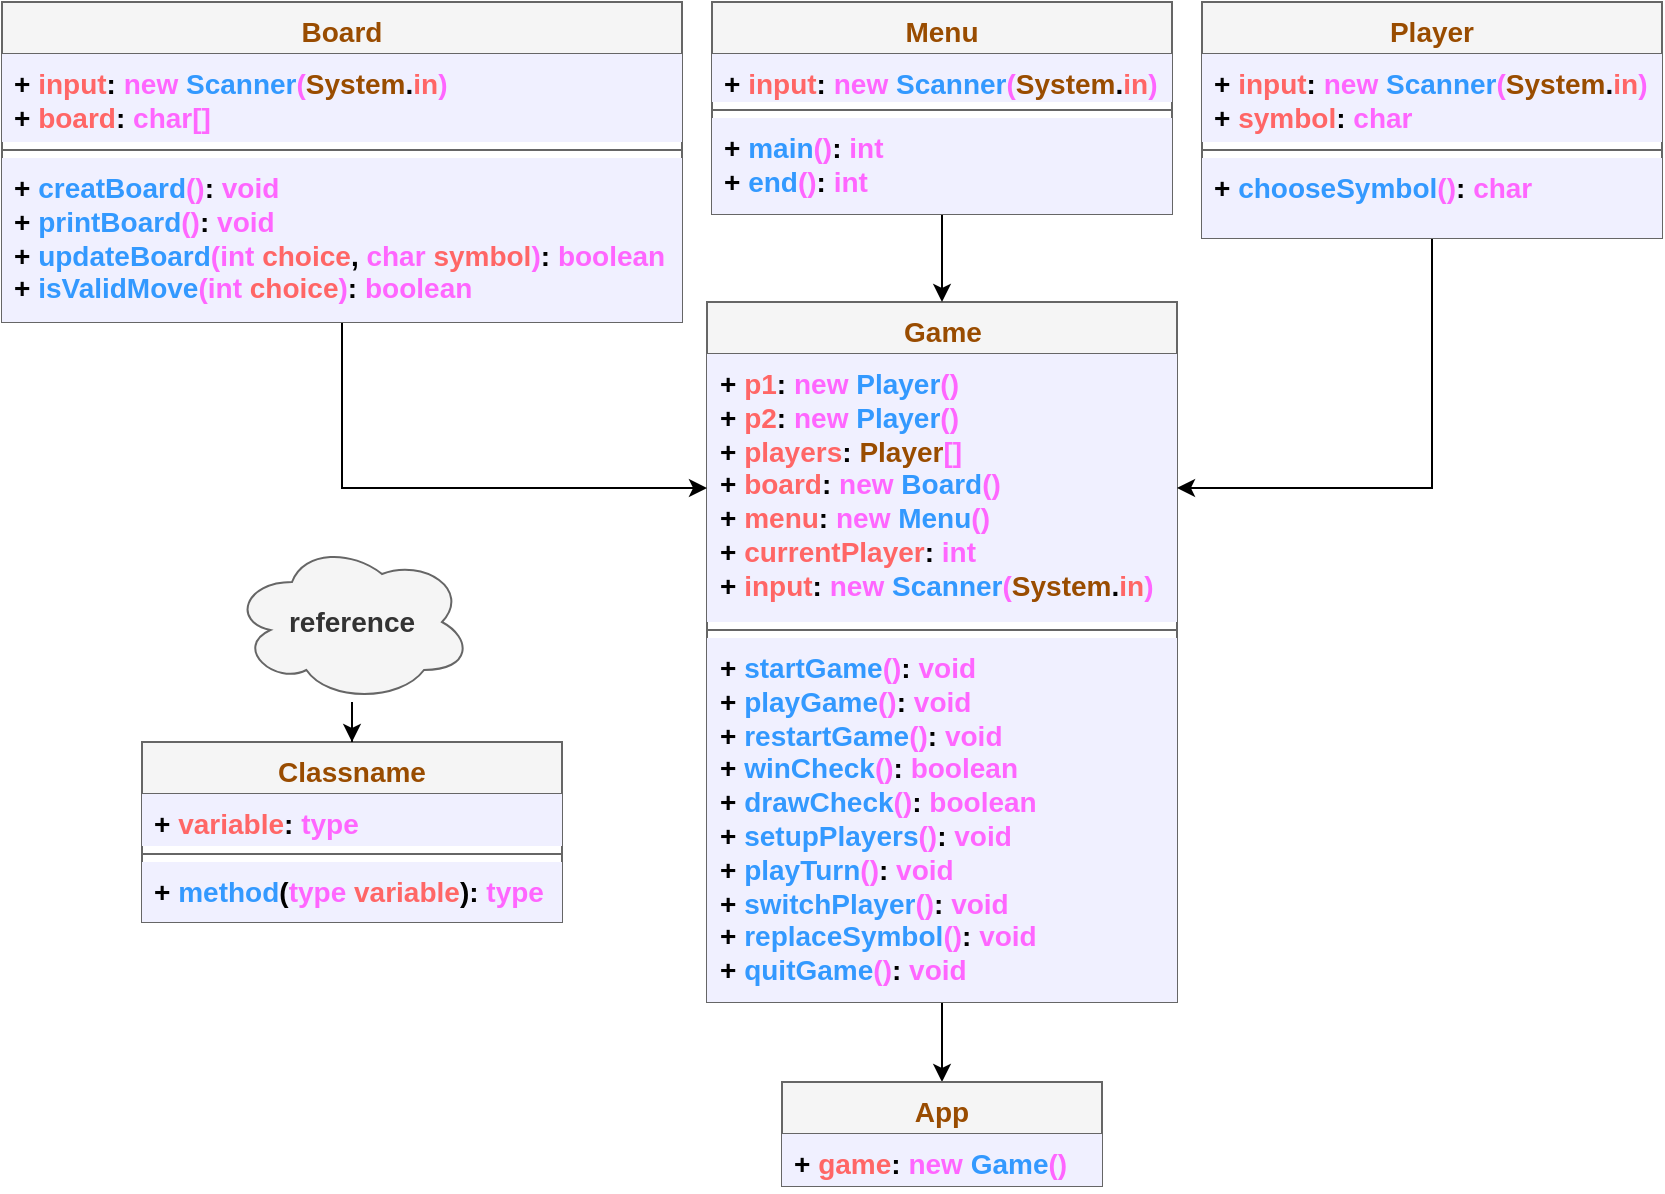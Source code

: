 <mxfile version="22.1.22" type="device">
  <diagram name="Page-1" id="a42Eoc-AafqjaAf5U3-a">
    <mxGraphModel dx="1434" dy="760" grid="0" gridSize="10" guides="1" tooltips="1" connect="1" arrows="0" fold="1" page="1" pageScale="1" pageWidth="850" pageHeight="1100" math="0" shadow="0">
      <root>
        <mxCell id="0" />
        <mxCell id="1" parent="0" />
        <mxCell id="S4vUaSuUnJQv5ix_hzEw-2" style="edgeStyle=orthogonalEdgeStyle;rounded=0;orthogonalLoop=1;jettySize=auto;html=1;entryX=0.5;entryY=0;entryDx=0;entryDy=0;" edge="1" parent="1" source="vW7yDzaxRk5QL2KZw14A-1" target="htbF6r0bUjx_aSBGoz69-17">
          <mxGeometry relative="1" as="geometry" />
        </mxCell>
        <mxCell id="vW7yDzaxRk5QL2KZw14A-1" value="&lt;font color=&quot;#994c00&quot; style=&quot;font-size: 14px;&quot;&gt;Game&lt;/font&gt;" style="swimlane;fontStyle=1;align=center;verticalAlign=top;childLayout=stackLayout;horizontal=1;startSize=26;horizontalStack=0;resizeParent=1;resizeParentMax=0;resizeLast=0;collapsible=1;marginBottom=0;whiteSpace=wrap;html=1;fillColor=#f5f5f5;fontColor=#333333;strokeColor=#666666;" parent="1" vertex="1">
          <mxGeometry x="372.5" y="150" width="235" height="350" as="geometry" />
        </mxCell>
        <mxCell id="vW7yDzaxRk5QL2KZw14A-2" value="&lt;font style=&quot;font-size: 14px;&quot;&gt;&lt;b style=&quot;&quot;&gt;+&lt;font color=&quot;#ff6666&quot;&gt; p1&lt;/font&gt;:&lt;font color=&quot;#ff6666&quot;&gt;&amp;nbsp;&lt;/font&gt;&lt;/b&gt;&lt;b style=&quot;border-color: var(--border-color);&quot;&gt;&lt;font style=&quot;border-color: var(--border-color);&quot; color=&quot;#ff66ff&quot;&gt;new&amp;nbsp;&lt;/font&gt;&lt;/b&gt;&lt;b style=&quot;&quot;&gt;&lt;font color=&quot;#3399ff&quot;&gt;Player&lt;/font&gt;&lt;font color=&quot;#ff66ff&quot;&gt;()&lt;/font&gt;&lt;br&gt;+&lt;font color=&quot;#ff6666&quot;&gt; p2&lt;/font&gt;:&amp;nbsp;&lt;/b&gt;&lt;b style=&quot;border-color: var(--border-color);&quot;&gt;&lt;font style=&quot;border-color: var(--border-color);&quot; color=&quot;#ff66ff&quot;&gt;new&amp;nbsp;&lt;/font&gt;&lt;/b&gt;&lt;b style=&quot;&quot;&gt;&lt;font color=&quot;#3399ff&quot;&gt;Player&lt;/font&gt;&lt;font color=&quot;#ff66ff&quot;&gt;()&lt;/font&gt;&lt;br&gt;+ &lt;font color=&quot;#ff6666&quot;&gt;players&lt;/font&gt;:&lt;font color=&quot;#ff6666&quot;&gt; &lt;/font&gt;&lt;font color=&quot;#994c00&quot;&gt;Player&lt;/font&gt;&lt;font color=&quot;#ff66ff&quot;&gt;[]&lt;/font&gt;&lt;br&gt;+ &lt;font color=&quot;#ff6666&quot;&gt;board&lt;/font&gt;:&amp;nbsp;&lt;/b&gt;&lt;b style=&quot;border-color: var(--border-color);&quot;&gt;&lt;font style=&quot;border-color: var(--border-color);&quot; color=&quot;#ff66ff&quot;&gt;new&amp;nbsp;&lt;/font&gt;&lt;/b&gt;&lt;b style=&quot;&quot;&gt;&lt;font color=&quot;#3399ff&quot;&gt;Board&lt;/font&gt;&lt;font color=&quot;#ff66ff&quot;&gt;()&lt;/font&gt;&lt;br&gt;+ &lt;font color=&quot;#ff6666&quot;&gt;menu&lt;/font&gt;:&amp;nbsp;&lt;/b&gt;&lt;b style=&quot;border-color: var(--border-color);&quot;&gt;&lt;font style=&quot;border-color: var(--border-color);&quot; color=&quot;#ff66ff&quot;&gt;new&amp;nbsp;&lt;/font&gt;&lt;/b&gt;&lt;b style=&quot;&quot;&gt;&lt;font color=&quot;#3399ff&quot;&gt;Menu&lt;/font&gt;&lt;font color=&quot;#ff66ff&quot;&gt;()&lt;/font&gt;&lt;br&gt;+ &lt;font color=&quot;#ff6666&quot;&gt;currentPlayer&lt;/font&gt;:&lt;font color=&quot;#ff6666&quot;&gt; &lt;/font&gt;&lt;font color=&quot;#ff66ff&quot;&gt;int&lt;/font&gt;&lt;br&gt;&lt;/b&gt;&lt;b style=&quot;border-color: var(--border-color);&quot;&gt;+&amp;nbsp;&lt;font style=&quot;border-color: var(--border-color);&quot; color=&quot;#ff6666&quot;&gt;input&lt;/font&gt;:&amp;nbsp;&lt;b style=&quot;border-color: var(--border-color);&quot;&gt;&lt;font style=&quot;border-color: var(--border-color);&quot; color=&quot;#ff66ff&quot;&gt;new&amp;nbsp;&lt;/font&gt;&lt;/b&gt;&lt;font style=&quot;border-color: var(--border-color);&quot; color=&quot;#3399ff&quot;&gt;Scanner&lt;/font&gt;&lt;font style=&quot;border-color: var(--border-color);&quot; color=&quot;#ff66ff&quot;&gt;(&lt;/font&gt;&lt;font style=&quot;border-color: var(--border-color);&quot; color=&quot;#994c00&quot;&gt;System&lt;/font&gt;.&lt;font style=&quot;border-color: var(--border-color);&quot; color=&quot;#ff6666&quot;&gt;in&lt;/font&gt;&lt;font style=&quot;border-color: var(--border-color);&quot; color=&quot;#ff66ff&quot;&gt;)&lt;/font&gt;&lt;/b&gt;&lt;b style=&quot;&quot;&gt;&lt;br&gt;&lt;/b&gt;&lt;/font&gt;" style="text;strokeColor=none;fillColor=#F0F0FF;align=left;verticalAlign=top;spacingLeft=4;spacingRight=4;overflow=hidden;rotatable=0;points=[[0,0.5],[1,0.5]];portConstraint=eastwest;whiteSpace=wrap;html=1;" parent="vW7yDzaxRk5QL2KZw14A-1" vertex="1">
          <mxGeometry y="26" width="235" height="134" as="geometry" />
        </mxCell>
        <mxCell id="vW7yDzaxRk5QL2KZw14A-3" value="" style="line;strokeWidth=1;fillColor=none;align=left;verticalAlign=middle;spacingTop=-1;spacingLeft=3;spacingRight=3;rotatable=0;labelPosition=right;points=[];portConstraint=eastwest;strokeColor=inherit;" parent="vW7yDzaxRk5QL2KZw14A-1" vertex="1">
          <mxGeometry y="160" width="235" height="8" as="geometry" />
        </mxCell>
        <mxCell id="vW7yDzaxRk5QL2KZw14A-4" value="&lt;font style=&quot;font-size: 14px;&quot;&gt;&lt;b style=&quot;border-color: var(--border-color);&quot;&gt;+&amp;nbsp;&lt;font style=&quot;border-color: var(--border-color);&quot; color=&quot;#3399ff&quot;&gt;startGame&lt;/font&gt;&lt;font style=&quot;border-color: var(--border-color);&quot; color=&quot;#ff66ff&quot;&gt;()&lt;/font&gt;:&amp;nbsp;&lt;font style=&quot;border-color: var(--border-color);&quot; color=&quot;#ff66ff&quot;&gt;void&lt;/font&gt;&lt;/b&gt;&lt;b&gt;&lt;br&gt;&lt;/b&gt;&lt;b style=&quot;border-color: var(--border-color);&quot;&gt;+&amp;nbsp;&lt;font style=&quot;border-color: var(--border-color);&quot; color=&quot;#3399ff&quot;&gt;playGame&lt;/font&gt;&lt;font style=&quot;border-color: var(--border-color);&quot; color=&quot;#ff66ff&quot;&gt;()&lt;/font&gt;:&amp;nbsp;&lt;font style=&quot;border-color: var(--border-color);&quot; color=&quot;#ff66ff&quot;&gt;void&lt;/font&gt;&lt;/b&gt;&lt;b&gt;&lt;br&gt;&lt;/b&gt;&lt;b style=&quot;border-color: var(--border-color);&quot;&gt;+&amp;nbsp;&lt;font style=&quot;border-color: var(--border-color);&quot; color=&quot;#3399ff&quot;&gt;restartGame&lt;/font&gt;&lt;font style=&quot;border-color: var(--border-color);&quot; color=&quot;#ff66ff&quot;&gt;()&lt;/font&gt;:&amp;nbsp;&lt;font style=&quot;border-color: var(--border-color);&quot; color=&quot;#ff66ff&quot;&gt;void&lt;/font&gt;&lt;/b&gt;&lt;b&gt;&lt;br&gt;&lt;/b&gt;&lt;b style=&quot;border-color: var(--border-color);&quot;&gt;+&amp;nbsp;&lt;font style=&quot;border-color: var(--border-color);&quot; color=&quot;#3399ff&quot;&gt;winCheck&lt;/font&gt;&lt;font style=&quot;border-color: var(--border-color);&quot; color=&quot;#ff66ff&quot;&gt;()&lt;/font&gt;:&amp;nbsp;&lt;font style=&quot;border-color: var(--border-color);&quot; color=&quot;#ff66ff&quot;&gt;boolean&lt;/font&gt;&lt;/b&gt;&lt;b&gt;&lt;br&gt;&lt;/b&gt;&lt;b style=&quot;border-color: var(--border-color);&quot;&gt;+&amp;nbsp;&lt;font style=&quot;border-color: var(--border-color);&quot; color=&quot;#3399ff&quot;&gt;drawCheck&lt;/font&gt;&lt;font style=&quot;border-color: var(--border-color);&quot; color=&quot;#ff66ff&quot;&gt;()&lt;/font&gt;:&amp;nbsp;&lt;font style=&quot;border-color: var(--border-color);&quot; color=&quot;#ff66ff&quot;&gt;boolean&lt;/font&gt;&lt;/b&gt;&lt;b&gt;&lt;br&gt;&lt;/b&gt;&lt;b style=&quot;border-color: var(--border-color);&quot;&gt;+&amp;nbsp;&lt;font style=&quot;border-color: var(--border-color);&quot; color=&quot;#3399ff&quot;&gt;setupPlayers&lt;/font&gt;&lt;font style=&quot;border-color: var(--border-color);&quot; color=&quot;#ff66ff&quot;&gt;()&lt;/font&gt;:&amp;nbsp;&lt;font style=&quot;border-color: var(--border-color);&quot; color=&quot;#ff66ff&quot;&gt;void&lt;/font&gt;&lt;/b&gt;&lt;b&gt;&lt;br&gt;&lt;/b&gt;&lt;b style=&quot;border-color: var(--border-color);&quot;&gt;+ &lt;font color=&quot;#3399ff&quot;&gt;playTurn&lt;/font&gt;&lt;font style=&quot;border-color: var(--border-color);&quot; color=&quot;#ff66ff&quot;&gt;()&lt;/font&gt;:&amp;nbsp;&lt;font style=&quot;border-color: var(--border-color);&quot; color=&quot;#ff66ff&quot;&gt;void&lt;/font&gt;&lt;/b&gt;&lt;b&gt;&lt;br&gt;&lt;/b&gt;&lt;b style=&quot;border-color: var(--border-color);&quot;&gt;+&amp;nbsp;&lt;font style=&quot;border-color: var(--border-color);&quot; color=&quot;#3399ff&quot;&gt;switchPlayer&lt;/font&gt;&lt;font style=&quot;border-color: var(--border-color);&quot; color=&quot;#ff66ff&quot;&gt;()&lt;/font&gt;:&amp;nbsp;&lt;font style=&quot;border-color: var(--border-color);&quot; color=&quot;#ff66ff&quot;&gt;void&lt;/font&gt;&lt;/b&gt;&lt;b&gt;&lt;br&gt;&lt;/b&gt;&lt;b style=&quot;border-color: var(--border-color);&quot;&gt;+&amp;nbsp;&lt;font style=&quot;border-color: var(--border-color);&quot; color=&quot;#3399ff&quot;&gt;replaceSymbol&lt;/font&gt;&lt;font style=&quot;border-color: var(--border-color);&quot; color=&quot;#ff66ff&quot;&gt;()&lt;/font&gt;:&amp;nbsp;&lt;font style=&quot;border-color: var(--border-color);&quot; color=&quot;#ff66ff&quot;&gt;void&lt;/font&gt;&lt;/b&gt;&lt;b&gt;&lt;br&gt;&lt;/b&gt;&lt;b style=&quot;border-color: var(--border-color);&quot;&gt;+&amp;nbsp;&lt;font style=&quot;border-color: var(--border-color);&quot; color=&quot;#3399ff&quot;&gt;quitGame&lt;/font&gt;&lt;font style=&quot;border-color: var(--border-color);&quot; color=&quot;#ff66ff&quot;&gt;()&lt;/font&gt;:&amp;nbsp;&lt;font style=&quot;border-color: var(--border-color);&quot; color=&quot;#ff66ff&quot;&gt;void&lt;/font&gt;&lt;/b&gt;&lt;b&gt;&lt;br&gt;&lt;/b&gt;&lt;/font&gt;" style="text;strokeColor=none;fillColor=#F0F0FF;align=left;verticalAlign=top;spacingLeft=4;spacingRight=4;overflow=hidden;rotatable=0;points=[[0,0.5],[1,0.5]];portConstraint=eastwest;whiteSpace=wrap;html=1;" parent="vW7yDzaxRk5QL2KZw14A-1" vertex="1">
          <mxGeometry y="168" width="235" height="182" as="geometry" />
        </mxCell>
        <mxCell id="S4vUaSuUnJQv5ix_hzEw-6" style="edgeStyle=orthogonalEdgeStyle;rounded=0;orthogonalLoop=1;jettySize=auto;html=1;" edge="1" parent="1" source="vW7yDzaxRk5QL2KZw14A-11" target="vW7yDzaxRk5QL2KZw14A-2">
          <mxGeometry relative="1" as="geometry" />
        </mxCell>
        <mxCell id="vW7yDzaxRk5QL2KZw14A-11" value="&lt;font color=&quot;#994c00&quot; style=&quot;font-size: 14px;&quot;&gt;Board&lt;/font&gt;" style="swimlane;fontStyle=1;align=center;verticalAlign=top;childLayout=stackLayout;horizontal=1;startSize=26;horizontalStack=0;resizeParent=1;resizeParentMax=0;resizeLast=0;collapsible=1;marginBottom=0;whiteSpace=wrap;html=1;fillColor=#f5f5f5;fontColor=#333333;strokeColor=#666666;" parent="1" vertex="1">
          <mxGeometry x="20" width="340" height="160" as="geometry" />
        </mxCell>
        <mxCell id="vW7yDzaxRk5QL2KZw14A-12" value="&lt;font style=&quot;font-size: 14px;&quot;&gt;&lt;b&gt;+ &lt;font color=&quot;#ff6666&quot;&gt;input&lt;/font&gt;:&amp;nbsp;&lt;/b&gt;&lt;b style=&quot;border-color: var(--border-color);&quot;&gt;&lt;font style=&quot;border-color: var(--border-color);&quot; color=&quot;#ff66ff&quot;&gt;new&amp;nbsp;&lt;/font&gt;&lt;/b&gt;&lt;b&gt;&lt;font color=&quot;#3399ff&quot;&gt;Scanner&lt;/font&gt;&lt;font color=&quot;#ff66ff&quot;&gt;(&lt;/font&gt;&lt;font color=&quot;#994c00&quot;&gt;System&lt;/font&gt;.&lt;font color=&quot;#ff6666&quot;&gt;in&lt;/font&gt;&lt;font color=&quot;#ff66ff&quot;&gt;)&lt;/font&gt;&lt;br&gt;+ &lt;font color=&quot;#ff6666&quot;&gt;board&lt;/font&gt;: &lt;font color=&quot;#ff66ff&quot;&gt;char[]&lt;/font&gt;&lt;/b&gt;&lt;/font&gt;" style="text;strokeColor=none;fillColor=#F0F0FF;align=left;verticalAlign=top;spacingLeft=4;spacingRight=4;overflow=hidden;rotatable=0;points=[[0,0.5],[1,0.5]];portConstraint=eastwest;whiteSpace=wrap;html=1;" parent="vW7yDzaxRk5QL2KZw14A-11" vertex="1">
          <mxGeometry y="26" width="340" height="44" as="geometry" />
        </mxCell>
        <mxCell id="vW7yDzaxRk5QL2KZw14A-13" value="" style="line;strokeWidth=1;fillColor=none;align=left;verticalAlign=middle;spacingTop=-1;spacingLeft=3;spacingRight=3;rotatable=0;labelPosition=right;points=[];portConstraint=eastwest;strokeColor=inherit;" parent="vW7yDzaxRk5QL2KZw14A-11" vertex="1">
          <mxGeometry y="70" width="340" height="8" as="geometry" />
        </mxCell>
        <mxCell id="vW7yDzaxRk5QL2KZw14A-14" value="&lt;font style=&quot;font-size: 14px;&quot;&gt;&lt;b&gt;+ &lt;font color=&quot;#3399ff&quot;&gt;creatBoard&lt;/font&gt;&lt;font color=&quot;#ff66ff&quot;&gt;()&lt;/font&gt;: &lt;font color=&quot;#ff66ff&quot;&gt;void&lt;/font&gt;&lt;br style=&quot;border-color: var(--border-color);&quot;&gt;+ &lt;font color=&quot;#3399ff&quot;&gt;printBoard&lt;/font&gt;&lt;font color=&quot;#ff66ff&quot;&gt;()&lt;/font&gt;: &lt;font color=&quot;#ff66ff&quot;&gt;void&lt;/font&gt;&lt;br&gt;+ &lt;font color=&quot;#3399ff&quot;&gt;updateBoard&lt;/font&gt;&lt;font color=&quot;#ff66ff&quot;&gt;(int&lt;/font&gt; &lt;font color=&quot;#ff6666&quot;&gt;choice&lt;/font&gt;, &lt;font color=&quot;#ff66ff&quot;&gt;char &lt;/font&gt;&lt;font color=&quot;#ff6666&quot;&gt;symbol&lt;/font&gt;&lt;font color=&quot;#ff66ff&quot;&gt;)&lt;/font&gt;: &lt;font color=&quot;#ff66ff&quot;&gt;boolean&lt;/font&gt;&lt;br style=&quot;border-color: var(--border-color);&quot;&gt;+ &lt;font color=&quot;#3399ff&quot;&gt;isValidMove&lt;/font&gt;&lt;font color=&quot;#ff66ff&quot;&gt;(int&lt;/font&gt; &lt;font color=&quot;#ff6666&quot;&gt;choice&lt;/font&gt;&lt;font color=&quot;#ff66ff&quot;&gt;)&lt;/font&gt;: &lt;font color=&quot;#ff66ff&quot;&gt;boolean&lt;/font&gt;&lt;/b&gt;&lt;/font&gt;" style="text;strokeColor=none;fillColor=#F0F0FF;align=left;verticalAlign=top;spacingLeft=4;spacingRight=4;overflow=hidden;rotatable=0;points=[[0,0.5],[1,0.5]];portConstraint=eastwest;whiteSpace=wrap;html=1;" parent="vW7yDzaxRk5QL2KZw14A-11" vertex="1">
          <mxGeometry y="78" width="340" height="82" as="geometry" />
        </mxCell>
        <mxCell id="S4vUaSuUnJQv5ix_hzEw-5" style="edgeStyle=orthogonalEdgeStyle;rounded=0;orthogonalLoop=1;jettySize=auto;html=1;" edge="1" parent="1" source="vW7yDzaxRk5QL2KZw14A-15" target="vW7yDzaxRk5QL2KZw14A-2">
          <mxGeometry relative="1" as="geometry" />
        </mxCell>
        <mxCell id="vW7yDzaxRk5QL2KZw14A-15" value="&lt;font color=&quot;#994c00&quot; style=&quot;font-size: 14px;&quot;&gt;Player&lt;/font&gt;" style="swimlane;fontStyle=1;align=center;verticalAlign=top;childLayout=stackLayout;horizontal=1;startSize=26;horizontalStack=0;resizeParent=1;resizeParentMax=0;resizeLast=0;collapsible=1;marginBottom=0;whiteSpace=wrap;html=1;fillColor=#f5f5f5;fontColor=#333333;strokeColor=#666666;" parent="1" vertex="1">
          <mxGeometry x="620" width="230" height="118" as="geometry" />
        </mxCell>
        <mxCell id="vW7yDzaxRk5QL2KZw14A-16" value="&lt;font style=&quot;font-size: 14px;&quot;&gt;&lt;b style=&quot;border-color: var(--border-color);&quot;&gt;+&amp;nbsp;&lt;font style=&quot;border-color: var(--border-color);&quot; color=&quot;#ff6666&quot;&gt;input&lt;/font&gt;:&amp;nbsp;&lt;b style=&quot;border-color: var(--border-color);&quot;&gt;&lt;font style=&quot;border-color: var(--border-color);&quot; color=&quot;#ff66ff&quot;&gt;new&amp;nbsp;&lt;/font&gt;&lt;/b&gt;&lt;font style=&quot;border-color: var(--border-color);&quot; color=&quot;#3399ff&quot;&gt;Scanner&lt;/font&gt;&lt;font style=&quot;border-color: var(--border-color);&quot; color=&quot;#ff66ff&quot;&gt;(&lt;/font&gt;&lt;font style=&quot;border-color: var(--border-color);&quot; color=&quot;#994c00&quot;&gt;System&lt;/font&gt;.&lt;font style=&quot;border-color: var(--border-color);&quot; color=&quot;#ff6666&quot;&gt;in&lt;/font&gt;&lt;font style=&quot;border-color: var(--border-color);&quot; color=&quot;#ff66ff&quot;&gt;)&lt;/font&gt;&lt;/b&gt;&lt;b&gt;&lt;br&gt;+ &lt;font color=&quot;#ff6666&quot;&gt;symbol&lt;/font&gt;: &lt;font color=&quot;#ff66ff&quot;&gt;char&lt;/font&gt;&lt;/b&gt;&lt;/font&gt;" style="text;strokeColor=none;fillColor=#F0F0FF;align=left;verticalAlign=top;spacingLeft=4;spacingRight=4;overflow=hidden;rotatable=0;points=[[0,0.5],[1,0.5]];portConstraint=eastwest;whiteSpace=wrap;html=1;" parent="vW7yDzaxRk5QL2KZw14A-15" vertex="1">
          <mxGeometry y="26" width="230" height="44" as="geometry" />
        </mxCell>
        <mxCell id="vW7yDzaxRk5QL2KZw14A-17" value="" style="line;strokeWidth=1;fillColor=#F0F0FF;align=left;verticalAlign=middle;spacingTop=-1;spacingLeft=3;spacingRight=3;rotatable=0;labelPosition=right;points=[];portConstraint=eastwest;strokeColor=inherit;" parent="vW7yDzaxRk5QL2KZw14A-15" vertex="1">
          <mxGeometry y="70" width="230" height="8" as="geometry" />
        </mxCell>
        <mxCell id="vW7yDzaxRk5QL2KZw14A-18" value="&lt;b style=&quot;border-color: var(--border-color); font-size: 14px;&quot;&gt;+&amp;nbsp;&lt;font style=&quot;border-color: var(--border-color);&quot; color=&quot;#3399ff&quot;&gt;chooseSymbol&lt;/font&gt;&lt;font style=&quot;border-color: var(--border-color);&quot; color=&quot;#ff66ff&quot;&gt;()&lt;/font&gt;: &lt;font color=&quot;#ff66ff&quot;&gt;char&lt;/font&gt;&lt;/b&gt;" style="text;strokeColor=none;fillColor=#F0F0FF;align=left;verticalAlign=top;spacingLeft=4;spacingRight=4;overflow=hidden;rotatable=0;points=[[0,0.5],[1,0.5]];portConstraint=eastwest;whiteSpace=wrap;html=1;" parent="vW7yDzaxRk5QL2KZw14A-15" vertex="1">
          <mxGeometry y="78" width="230" height="40" as="geometry" />
        </mxCell>
        <mxCell id="S4vUaSuUnJQv5ix_hzEw-1" style="edgeStyle=orthogonalEdgeStyle;rounded=0;orthogonalLoop=1;jettySize=auto;html=1;entryX=0.5;entryY=0;entryDx=0;entryDy=0;" edge="1" parent="1" source="htbF6r0bUjx_aSBGoz69-5" target="vW7yDzaxRk5QL2KZw14A-1">
          <mxGeometry relative="1" as="geometry" />
        </mxCell>
        <mxCell id="htbF6r0bUjx_aSBGoz69-5" value="&lt;font style=&quot;font-size: 14px;&quot; color=&quot;#994c00&quot;&gt;Menu&lt;/font&gt;" style="swimlane;fontStyle=1;align=center;verticalAlign=top;childLayout=stackLayout;horizontal=1;startSize=26;horizontalStack=0;resizeParent=1;resizeParentMax=0;resizeLast=0;collapsible=1;marginBottom=0;whiteSpace=wrap;html=1;fillColor=#f5f5f5;fontColor=#333333;strokeColor=#666666;" parent="1" vertex="1">
          <mxGeometry x="375" width="230" height="106" as="geometry" />
        </mxCell>
        <mxCell id="htbF6r0bUjx_aSBGoz69-6" value="&lt;b style=&quot;border-color: var(--border-color); font-size: 14px;&quot;&gt;+&amp;nbsp;&lt;font style=&quot;border-color: var(--border-color);&quot; color=&quot;#ff6666&quot;&gt;input&lt;/font&gt;:&amp;nbsp;&lt;b style=&quot;border-color: var(--border-color);&quot;&gt;&lt;font style=&quot;border-color: var(--border-color);&quot; color=&quot;#ff66ff&quot;&gt;new&amp;nbsp;&lt;/font&gt;&lt;/b&gt;&lt;font style=&quot;border-color: var(--border-color);&quot; color=&quot;#3399ff&quot;&gt;Scanner&lt;/font&gt;&lt;font style=&quot;border-color: var(--border-color);&quot; color=&quot;#ff66ff&quot;&gt;(&lt;/font&gt;&lt;font style=&quot;border-color: var(--border-color);&quot; color=&quot;#994c00&quot;&gt;System&lt;/font&gt;.&lt;font style=&quot;border-color: var(--border-color);&quot; color=&quot;#ff6666&quot;&gt;in&lt;/font&gt;&lt;font style=&quot;border-color: var(--border-color);&quot; color=&quot;#ff66ff&quot;&gt;)&lt;/font&gt;&lt;/b&gt;" style="text;strokeColor=none;fillColor=#F0F0FF;align=left;verticalAlign=top;spacingLeft=4;spacingRight=4;overflow=hidden;rotatable=0;points=[[0,0.5],[1,0.5]];portConstraint=eastwest;whiteSpace=wrap;html=1;" parent="htbF6r0bUjx_aSBGoz69-5" vertex="1">
          <mxGeometry y="26" width="230" height="24" as="geometry" />
        </mxCell>
        <mxCell id="htbF6r0bUjx_aSBGoz69-7" value="" style="line;strokeWidth=1;fillColor=none;align=left;verticalAlign=middle;spacingTop=-1;spacingLeft=3;spacingRight=3;rotatable=0;labelPosition=right;points=[];portConstraint=eastwest;strokeColor=inherit;" parent="htbF6r0bUjx_aSBGoz69-5" vertex="1">
          <mxGeometry y="50" width="230" height="8" as="geometry" />
        </mxCell>
        <mxCell id="htbF6r0bUjx_aSBGoz69-8" value="&lt;b style=&quot;border-color: var(--border-color); font-size: 14px;&quot;&gt;+&amp;nbsp;&lt;font style=&quot;border-color: var(--border-color);&quot; color=&quot;#3399ff&quot;&gt;main&lt;/font&gt;&lt;font style=&quot;border-color: var(--border-color);&quot; color=&quot;#ff66ff&quot;&gt;()&lt;/font&gt;:&amp;nbsp;&lt;font style=&quot;border-color: var(--border-color);&quot; color=&quot;#ff66ff&quot;&gt;int&lt;br&gt;&lt;b style=&quot;border-color: var(--border-color); color: rgb(0, 0, 0);&quot;&gt;+&amp;nbsp;&lt;font style=&quot;border-color: var(--border-color);&quot; color=&quot;#3399ff&quot;&gt;end&lt;/font&gt;&lt;font style=&quot;border-color: var(--border-color);&quot; color=&quot;#ff66ff&quot;&gt;()&lt;/font&gt;:&amp;nbsp;&lt;font style=&quot;border-color: var(--border-color);&quot; color=&quot;#ff66ff&quot;&gt;int&lt;/font&gt;&lt;/b&gt;&lt;br&gt;&lt;/font&gt;&lt;/b&gt;" style="text;strokeColor=none;fillColor=#F0F0FF;align=left;verticalAlign=top;spacingLeft=4;spacingRight=4;overflow=hidden;rotatable=0;points=[[0,0.5],[1,0.5]];portConstraint=eastwest;whiteSpace=wrap;html=1;" parent="htbF6r0bUjx_aSBGoz69-5" vertex="1">
          <mxGeometry y="58" width="230" height="48" as="geometry" />
        </mxCell>
        <mxCell id="htbF6r0bUjx_aSBGoz69-17" value="&lt;font color=&quot;#994c00&quot; style=&quot;font-size: 14px;&quot;&gt;App&lt;/font&gt;" style="swimlane;fontStyle=1;align=center;verticalAlign=top;childLayout=stackLayout;horizontal=1;startSize=26;horizontalStack=0;resizeParent=1;resizeParentMax=0;resizeLast=0;collapsible=1;marginBottom=0;whiteSpace=wrap;html=1;fillColor=#f5f5f5;fontColor=#333333;strokeColor=#666666;" parent="1" vertex="1">
          <mxGeometry x="410" y="540" width="160" height="52" as="geometry" />
        </mxCell>
        <mxCell id="htbF6r0bUjx_aSBGoz69-18" value="&lt;font style=&quot;font-size: 14px;&quot;&gt;&lt;b&gt;+ &lt;font style=&quot;font-size: 14px;&quot; color=&quot;#ff6666&quot;&gt;game&lt;/font&gt;: &lt;font color=&quot;#ff66ff&quot;&gt;new&amp;nbsp;&lt;/font&gt;&lt;font color=&quot;#3399ff&quot;&gt;Game&lt;/font&gt;&lt;font color=&quot;#ff66ff&quot;&gt;()&lt;/font&gt;&lt;/b&gt;&lt;/font&gt;" style="text;strokeColor=none;fillColor=#F0F0FF;align=left;verticalAlign=top;spacingLeft=4;spacingRight=4;overflow=hidden;rotatable=0;points=[[0,0.5],[1,0.5]];portConstraint=eastwest;whiteSpace=wrap;html=1;" parent="htbF6r0bUjx_aSBGoz69-17" vertex="1">
          <mxGeometry y="26" width="160" height="26" as="geometry" />
        </mxCell>
        <mxCell id="htbF6r0bUjx_aSBGoz69-29" value="&lt;font style=&quot;font-size: 14px;&quot; color=&quot;#994c00&quot;&gt;Classname&lt;/font&gt;" style="swimlane;fontStyle=1;align=center;verticalAlign=top;childLayout=stackLayout;horizontal=1;startSize=26;horizontalStack=0;resizeParent=1;resizeParentMax=0;resizeLast=0;collapsible=1;marginBottom=0;whiteSpace=wrap;html=1;fillColor=#f5f5f5;fontColor=#333333;strokeColor=#666666;" parent="1" vertex="1">
          <mxGeometry x="90" y="370" width="210" height="90" as="geometry" />
        </mxCell>
        <mxCell id="htbF6r0bUjx_aSBGoz69-30" value="&lt;font style=&quot;font-size: 14px;&quot;&gt;&lt;b&gt;+ &lt;font color=&quot;#ff6666&quot;&gt;variable&lt;/font&gt;: &lt;font color=&quot;#ff66ff&quot;&gt;type&lt;/font&gt;&lt;/b&gt;&lt;/font&gt;" style="text;strokeColor=none;fillColor=#F0F0FF;align=left;verticalAlign=top;spacingLeft=4;spacingRight=4;overflow=hidden;rotatable=0;points=[[0,0.5],[1,0.5]];portConstraint=eastwest;whiteSpace=wrap;html=1;" parent="htbF6r0bUjx_aSBGoz69-29" vertex="1">
          <mxGeometry y="26" width="210" height="26" as="geometry" />
        </mxCell>
        <mxCell id="htbF6r0bUjx_aSBGoz69-31" value="" style="line;strokeWidth=1;fillColor=none;align=left;verticalAlign=middle;spacingTop=-1;spacingLeft=3;spacingRight=3;rotatable=0;labelPosition=right;points=[];portConstraint=eastwest;strokeColor=inherit;" parent="htbF6r0bUjx_aSBGoz69-29" vertex="1">
          <mxGeometry y="52" width="210" height="8" as="geometry" />
        </mxCell>
        <mxCell id="htbF6r0bUjx_aSBGoz69-32" value="&lt;font style=&quot;font-size: 14px;&quot;&gt;&lt;b&gt;+ &lt;font color=&quot;#3399ff&quot;&gt;method&lt;/font&gt;(&lt;font color=&quot;#ff66ff&quot;&gt;type &lt;/font&gt;&lt;font color=&quot;#ff6666&quot;&gt;variable&lt;/font&gt;): &lt;font color=&quot;#ff66ff&quot;&gt;type&lt;/font&gt;&lt;/b&gt;&lt;/font&gt;" style="text;strokeColor=none;fillColor=#F0F0FF;align=left;verticalAlign=top;spacingLeft=4;spacingRight=4;overflow=hidden;rotatable=0;points=[[0,0.5],[1,0.5]];portConstraint=eastwest;whiteSpace=wrap;html=1;" parent="htbF6r0bUjx_aSBGoz69-29" vertex="1">
          <mxGeometry y="60" width="210" height="30" as="geometry" />
        </mxCell>
        <mxCell id="ydmIy0eNIQNPW-V1LtIz-5" value="&lt;font style=&quot;font-size: 14px;&quot;&gt;&lt;b&gt;reference&lt;/b&gt;&lt;/font&gt;" style="ellipse;shape=cloud;whiteSpace=wrap;html=1;fillColor=#f5f5f5;fontColor=#333333;strokeColor=#666666;" parent="1" vertex="1">
          <mxGeometry x="135" y="270" width="120" height="80" as="geometry" />
        </mxCell>
        <mxCell id="ydmIy0eNIQNPW-V1LtIz-6" style="edgeStyle=orthogonalEdgeStyle;rounded=0;orthogonalLoop=1;jettySize=auto;html=1;" parent="1" source="ydmIy0eNIQNPW-V1LtIz-5" target="htbF6r0bUjx_aSBGoz69-29" edge="1">
          <mxGeometry relative="1" as="geometry" />
        </mxCell>
      </root>
    </mxGraphModel>
  </diagram>
</mxfile>
